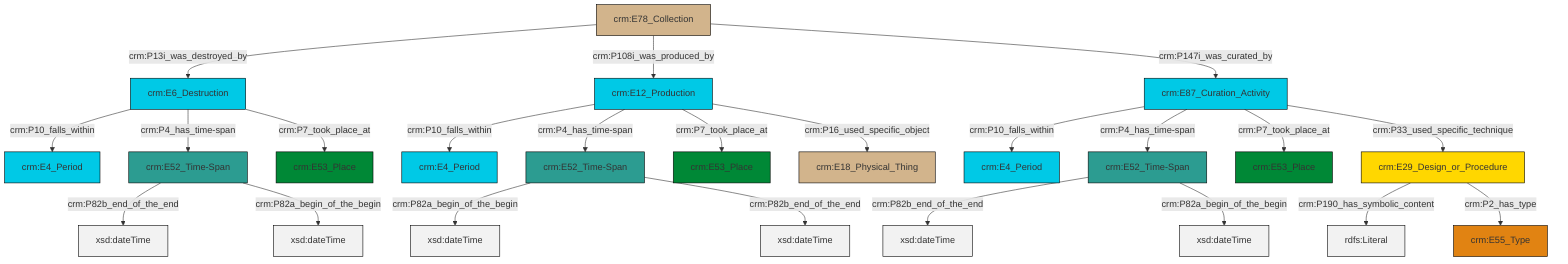 graph TD
classDef Literal fill:#f2f2f2,stroke:#000000;
classDef CRM_Entity fill:#FFFFFF,stroke:#000000;
classDef Temporal_Entity fill:#00C9E6, stroke:#000000;
classDef Type fill:#E18312, stroke:#000000;
classDef Time-Span fill:#2C9C91, stroke:#000000;
classDef Appellation fill:#FFEB7F, stroke:#000000;
classDef Place fill:#008836, stroke:#000000;
classDef Persistent_Item fill:#B266B2, stroke:#000000;
classDef Conceptual_Object fill:#FFD700, stroke:#000000;
classDef Physical_Thing fill:#D2B48C, stroke:#000000;
classDef Actor fill:#f58aad, stroke:#000000;
classDef PC_Classes fill:#4ce600, stroke:#000000;
classDef Multi fill:#cccccc,stroke:#000000;

2["crm:E52_Time-Span"]:::Time-Span -->|crm:P82a_begin_of_the_begin| 3[xsd:dateTime]:::Literal
6["crm:E12_Production"]:::Temporal_Entity -->|crm:P10_falls_within| 7["crm:E4_Period"]:::Temporal_Entity
8["crm:E78_Collection"]:::Physical_Thing -->|crm:P13i_was_destroyed_by| 9["crm:E6_Destruction"]:::Temporal_Entity
2["crm:E52_Time-Span"]:::Time-Span -->|crm:P82b_end_of_the_end| 10[xsd:dateTime]:::Literal
6["crm:E12_Production"]:::Temporal_Entity -->|crm:P4_has_time-span| 2["crm:E52_Time-Span"]:::Time-Span
14["crm:E52_Time-Span"]:::Time-Span -->|crm:P82b_end_of_the_end| 15[xsd:dateTime]:::Literal
16["crm:E29_Design_or_Procedure"]:::Conceptual_Object -->|crm:P190_has_symbolic_content| 17[rdfs:Literal]:::Literal
9["crm:E6_Destruction"]:::Temporal_Entity -->|crm:P10_falls_within| 18["crm:E4_Period"]:::Temporal_Entity
19["crm:E87_Curation_Activity"]:::Temporal_Entity -->|crm:P10_falls_within| 20["crm:E4_Period"]:::Temporal_Entity
19["crm:E87_Curation_Activity"]:::Temporal_Entity -->|crm:P4_has_time-span| 21["crm:E52_Time-Span"]:::Time-Span
6["crm:E12_Production"]:::Temporal_Entity -->|crm:P7_took_place_at| 4["crm:E53_Place"]:::Place
19["crm:E87_Curation_Activity"]:::Temporal_Entity -->|crm:P7_took_place_at| 12["crm:E53_Place"]:::Place
6["crm:E12_Production"]:::Temporal_Entity -->|crm:P16_used_specific_object| 24["crm:E18_Physical_Thing"]:::Physical_Thing
21["crm:E52_Time-Span"]:::Time-Span -->|crm:P82b_end_of_the_end| 26[xsd:dateTime]:::Literal
9["crm:E6_Destruction"]:::Temporal_Entity -->|crm:P4_has_time-span| 14["crm:E52_Time-Span"]:::Time-Span
16["crm:E29_Design_or_Procedure"]:::Conceptual_Object -->|crm:P2_has_type| 0["crm:E55_Type"]:::Type
8["crm:E78_Collection"]:::Physical_Thing -->|crm:P108i_was_produced_by| 6["crm:E12_Production"]:::Temporal_Entity
21["crm:E52_Time-Span"]:::Time-Span -->|crm:P82a_begin_of_the_begin| 29[xsd:dateTime]:::Literal
19["crm:E87_Curation_Activity"]:::Temporal_Entity -->|crm:P33_used_specific_technique| 16["crm:E29_Design_or_Procedure"]:::Conceptual_Object
8["crm:E78_Collection"]:::Physical_Thing -->|crm:P147i_was_curated_by| 19["crm:E87_Curation_Activity"]:::Temporal_Entity
9["crm:E6_Destruction"]:::Temporal_Entity -->|crm:P7_took_place_at| 33["crm:E53_Place"]:::Place
14["crm:E52_Time-Span"]:::Time-Span -->|crm:P82a_begin_of_the_begin| 35[xsd:dateTime]:::Literal